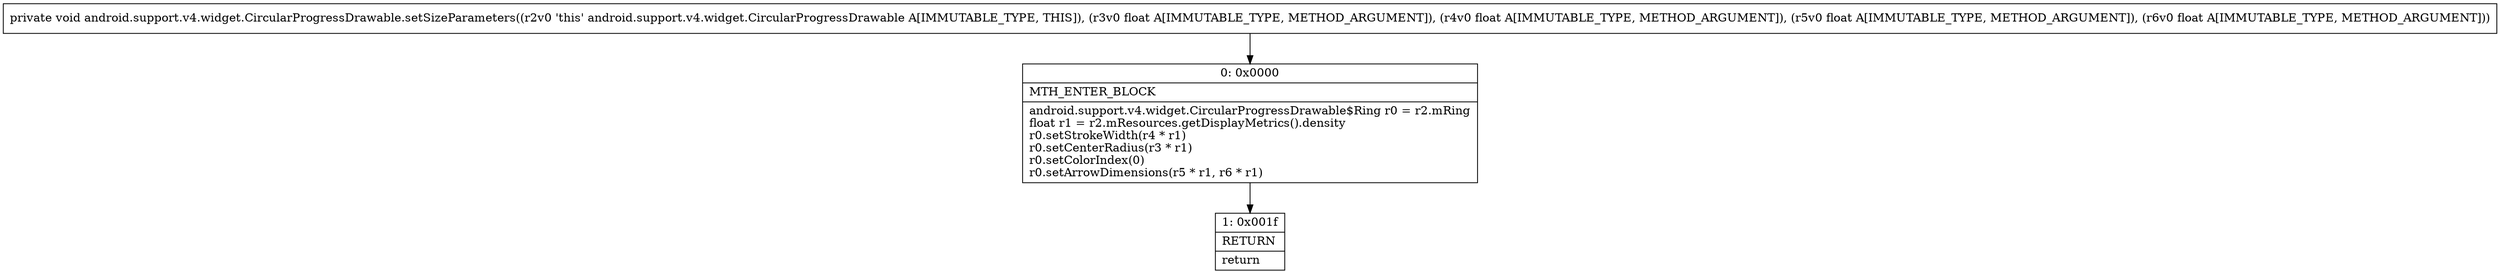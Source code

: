 digraph "CFG forandroid.support.v4.widget.CircularProgressDrawable.setSizeParameters(FFFF)V" {
Node_0 [shape=record,label="{0\:\ 0x0000|MTH_ENTER_BLOCK\l|android.support.v4.widget.CircularProgressDrawable$Ring r0 = r2.mRing\lfloat r1 = r2.mResources.getDisplayMetrics().density\lr0.setStrokeWidth(r4 * r1)\lr0.setCenterRadius(r3 * r1)\lr0.setColorIndex(0)\lr0.setArrowDimensions(r5 * r1, r6 * r1)\l}"];
Node_1 [shape=record,label="{1\:\ 0x001f|RETURN\l|return\l}"];
MethodNode[shape=record,label="{private void android.support.v4.widget.CircularProgressDrawable.setSizeParameters((r2v0 'this' android.support.v4.widget.CircularProgressDrawable A[IMMUTABLE_TYPE, THIS]), (r3v0 float A[IMMUTABLE_TYPE, METHOD_ARGUMENT]), (r4v0 float A[IMMUTABLE_TYPE, METHOD_ARGUMENT]), (r5v0 float A[IMMUTABLE_TYPE, METHOD_ARGUMENT]), (r6v0 float A[IMMUTABLE_TYPE, METHOD_ARGUMENT])) }"];
MethodNode -> Node_0;
Node_0 -> Node_1;
}

